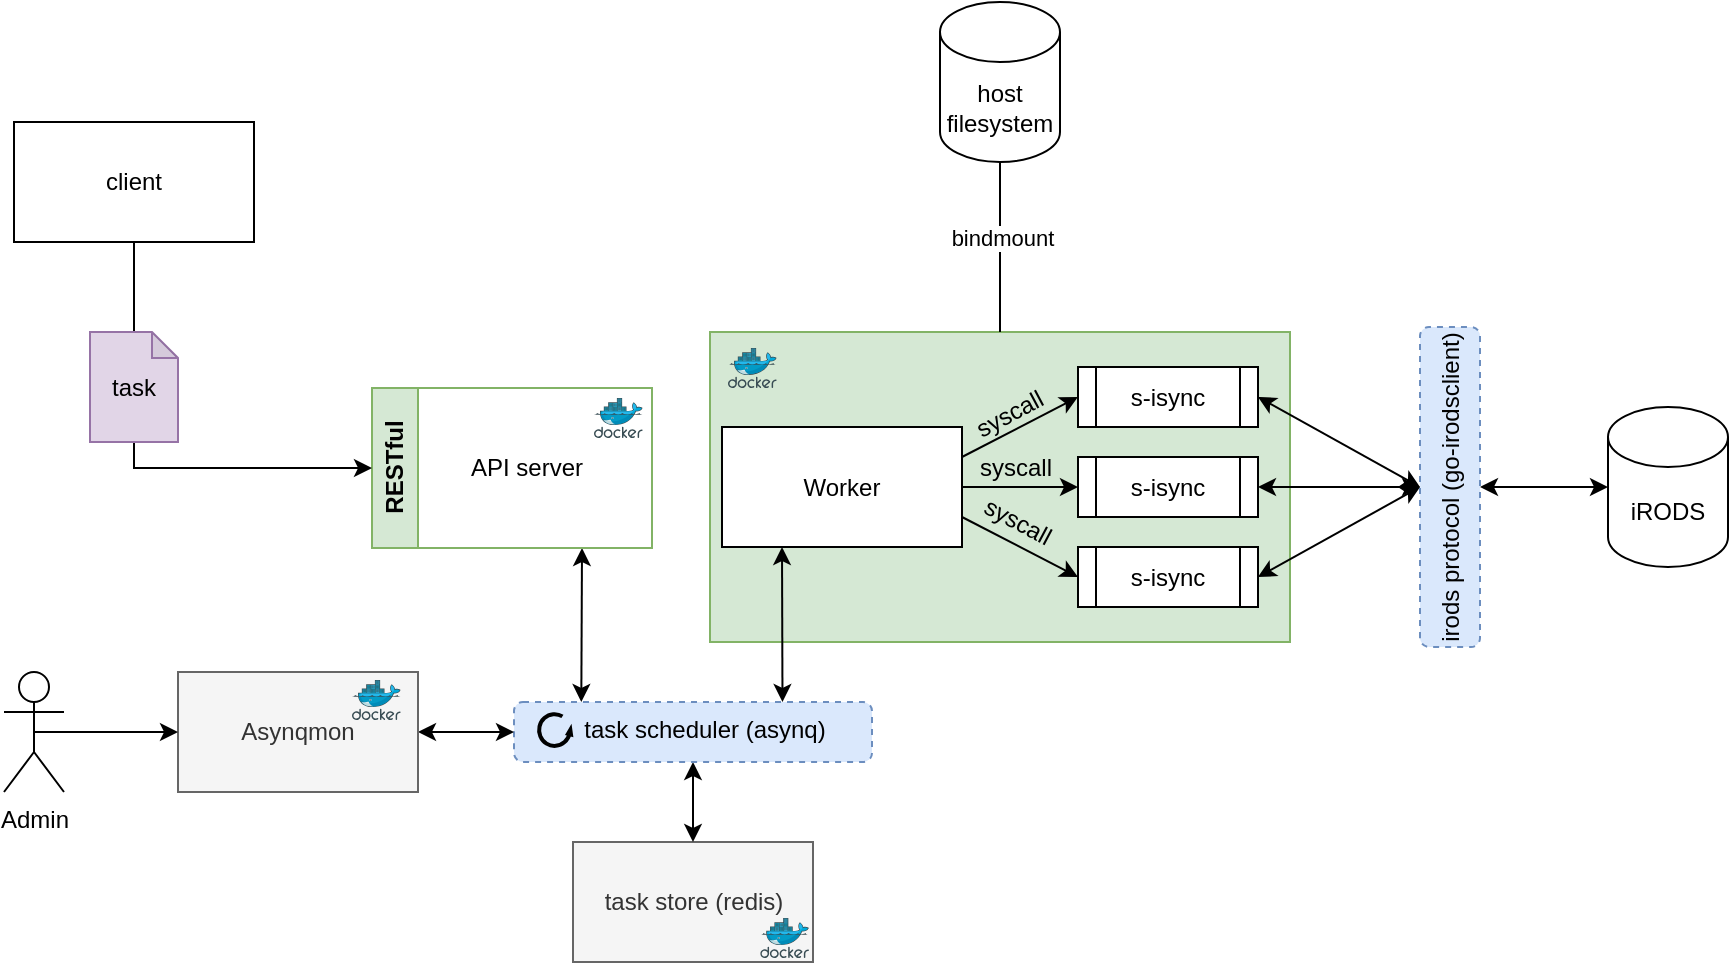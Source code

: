 <mxfile version="23.1.5" type="device">
  <diagram name="Page-1" id="oHCAZEYasSKk8ks6kOm1">
    <mxGraphModel dx="522" dy="963" grid="1" gridSize="10" guides="1" tooltips="1" connect="1" arrows="1" fold="1" page="1" pageScale="1" pageWidth="1169" pageHeight="827" math="0" shadow="0">
      <root>
        <mxCell id="0" />
        <mxCell id="1" parent="0" />
        <mxCell id="IR5VrkFibrSQRzGEV4Nf-76" value="task store (redis)" style="rounded=0;whiteSpace=wrap;html=1;fillColor=#f5f5f5;fontColor=#333333;strokeColor=#666666;" parent="1" vertex="1">
          <mxGeometry x="354.5" y="530" width="120" height="60" as="geometry" />
        </mxCell>
        <mxCell id="IR5VrkFibrSQRzGEV4Nf-37" value="" style="rounded=0;whiteSpace=wrap;html=1;strokeWidth=1;fillColor=#d5e8d4;strokeColor=#82b366;" parent="1" vertex="1">
          <mxGeometry x="423" y="275" width="290" height="155" as="geometry" />
        </mxCell>
        <mxCell id="IR5VrkFibrSQRzGEV4Nf-25" style="rounded=0;orthogonalLoop=1;jettySize=auto;html=1;exitX=0.75;exitY=1;exitDx=0;exitDy=0;entryX=0.188;entryY=0;entryDx=0;entryDy=0;startArrow=classic;startFill=1;entryPerimeter=0;strokeWidth=1;" parent="1" source="IR5VrkFibrSQRzGEV4Nf-1" target="IR5VrkFibrSQRzGEV4Nf-21" edge="1">
          <mxGeometry relative="1" as="geometry" />
        </mxCell>
        <mxCell id="IR5VrkFibrSQRzGEV4Nf-1" value="RESTful" style="swimlane;horizontal=0;whiteSpace=wrap;html=1;strokeWidth=1;fillColor=#d5e8d4;strokeColor=#82b366;fillStyle=auto;swimlaneFillColor=default;" parent="1" vertex="1">
          <mxGeometry x="254" y="303" width="140" height="80" as="geometry" />
        </mxCell>
        <mxCell id="IR5VrkFibrSQRzGEV4Nf-2" value="API server" style="text;html=1;align=center;verticalAlign=middle;resizable=0;points=[];autosize=1;strokeColor=none;fillColor=none;strokeWidth=1;" parent="IR5VrkFibrSQRzGEV4Nf-1" vertex="1">
          <mxGeometry x="37" y="25" width="80" height="30" as="geometry" />
        </mxCell>
        <mxCell id="IR5VrkFibrSQRzGEV4Nf-36" value="" style="image;sketch=0;aspect=fixed;html=1;points=[];align=center;fontSize=12;image=img/lib/mscae/Docker.svg;strokeWidth=1;" parent="IR5VrkFibrSQRzGEV4Nf-1" vertex="1">
          <mxGeometry x="111" y="5" width="24.39" height="20" as="geometry" />
        </mxCell>
        <mxCell id="IR5VrkFibrSQRzGEV4Nf-11" style="rounded=0;orthogonalLoop=1;jettySize=auto;html=1;exitX=1;exitY=0.25;exitDx=0;exitDy=0;entryX=0;entryY=0.5;entryDx=0;entryDy=0;strokeWidth=1;" parent="1" source="IR5VrkFibrSQRzGEV4Nf-8" target="IR5VrkFibrSQRzGEV4Nf-9" edge="1">
          <mxGeometry relative="1" as="geometry" />
        </mxCell>
        <mxCell id="IR5VrkFibrSQRzGEV4Nf-13" style="edgeStyle=orthogonalEdgeStyle;rounded=0;orthogonalLoop=1;jettySize=auto;html=1;exitX=1;exitY=0.5;exitDx=0;exitDy=0;strokeWidth=1;" parent="1" source="IR5VrkFibrSQRzGEV4Nf-8" target="IR5VrkFibrSQRzGEV4Nf-12" edge="1">
          <mxGeometry relative="1" as="geometry" />
        </mxCell>
        <mxCell id="IR5VrkFibrSQRzGEV4Nf-15" style="rounded=0;orthogonalLoop=1;jettySize=auto;html=1;exitX=1;exitY=0.75;exitDx=0;exitDy=0;entryX=0;entryY=0.5;entryDx=0;entryDy=0;strokeWidth=1;" parent="1" source="IR5VrkFibrSQRzGEV4Nf-8" target="IR5VrkFibrSQRzGEV4Nf-14" edge="1">
          <mxGeometry relative="1" as="geometry" />
        </mxCell>
        <mxCell id="IR5VrkFibrSQRzGEV4Nf-8" value="Worker" style="rounded=0;whiteSpace=wrap;html=1;strokeWidth=1;" parent="1" vertex="1">
          <mxGeometry x="429" y="322.5" width="120" height="60" as="geometry" />
        </mxCell>
        <mxCell id="IR5VrkFibrSQRzGEV4Nf-62" style="rounded=0;orthogonalLoop=1;jettySize=auto;html=1;exitX=1;exitY=0.5;exitDx=0;exitDy=0;entryX=0.5;entryY=0;entryDx=0;entryDy=0;startArrow=classic;startFill=1;strokeWidth=1;" parent="1" source="IR5VrkFibrSQRzGEV4Nf-9" target="IR5VrkFibrSQRzGEV4Nf-55" edge="1">
          <mxGeometry relative="1" as="geometry" />
        </mxCell>
        <mxCell id="IR5VrkFibrSQRzGEV4Nf-9" value="s-isync" style="shape=process;whiteSpace=wrap;html=1;backgroundOutline=1;strokeWidth=1;" parent="1" vertex="1">
          <mxGeometry x="607" y="292.5" width="90" height="30" as="geometry" />
        </mxCell>
        <mxCell id="IR5VrkFibrSQRzGEV4Nf-64" style="rounded=0;orthogonalLoop=1;jettySize=auto;html=1;exitX=1;exitY=0.5;exitDx=0;exitDy=0;entryX=0.5;entryY=0;entryDx=0;entryDy=0;startArrow=classic;startFill=1;strokeWidth=1;" parent="1" source="IR5VrkFibrSQRzGEV4Nf-12" target="IR5VrkFibrSQRzGEV4Nf-55" edge="1">
          <mxGeometry relative="1" as="geometry" />
        </mxCell>
        <mxCell id="IR5VrkFibrSQRzGEV4Nf-12" value="s-isync" style="shape=process;whiteSpace=wrap;html=1;backgroundOutline=1;strokeWidth=1;" parent="1" vertex="1">
          <mxGeometry x="607" y="337.5" width="90" height="30" as="geometry" />
        </mxCell>
        <mxCell id="IR5VrkFibrSQRzGEV4Nf-65" style="rounded=0;orthogonalLoop=1;jettySize=auto;html=1;exitX=1;exitY=0.5;exitDx=0;exitDy=0;entryX=0.5;entryY=0;entryDx=0;entryDy=0;startArrow=classic;startFill=1;strokeWidth=1;" parent="1" source="IR5VrkFibrSQRzGEV4Nf-14" target="IR5VrkFibrSQRzGEV4Nf-55" edge="1">
          <mxGeometry relative="1" as="geometry" />
        </mxCell>
        <mxCell id="IR5VrkFibrSQRzGEV4Nf-14" value="s-isync" style="shape=process;whiteSpace=wrap;html=1;backgroundOutline=1;strokeWidth=1;" parent="1" vertex="1">
          <mxGeometry x="607" y="382.5" width="90" height="30" as="geometry" />
        </mxCell>
        <mxCell id="IR5VrkFibrSQRzGEV4Nf-17" value="iRODS" style="shape=cylinder3;whiteSpace=wrap;html=1;boundedLbl=1;backgroundOutline=1;size=15;strokeWidth=1;" parent="1" vertex="1">
          <mxGeometry x="872" y="312.5" width="60" height="80" as="geometry" />
        </mxCell>
        <mxCell id="IR5VrkFibrSQRzGEV4Nf-26" style="rounded=0;orthogonalLoop=1;jettySize=auto;html=1;exitX=0.75;exitY=0;exitDx=0;exitDy=0;entryX=0.25;entryY=1;entryDx=0;entryDy=0;startArrow=classic;startFill=1;strokeWidth=1;" parent="1" source="IR5VrkFibrSQRzGEV4Nf-21" target="IR5VrkFibrSQRzGEV4Nf-8" edge="1">
          <mxGeometry relative="1" as="geometry" />
        </mxCell>
        <mxCell id="IR5VrkFibrSQRzGEV4Nf-33" style="edgeStyle=orthogonalEdgeStyle;rounded=0;orthogonalLoop=1;jettySize=auto;html=1;exitX=0.5;exitY=1;exitDx=0;exitDy=0;entryX=0;entryY=0.5;entryDx=0;entryDy=0;strokeWidth=1;" parent="1" source="IR5VrkFibrSQRzGEV4Nf-31" target="IR5VrkFibrSQRzGEV4Nf-1" edge="1">
          <mxGeometry relative="1" as="geometry" />
        </mxCell>
        <mxCell id="IR5VrkFibrSQRzGEV4Nf-31" value="client" style="rounded=0;whiteSpace=wrap;html=1;strokeWidth=1;" parent="1" vertex="1">
          <mxGeometry x="75" y="170" width="120" height="60" as="geometry" />
        </mxCell>
        <mxCell id="IR5VrkFibrSQRzGEV4Nf-34" value="" style="image;sketch=0;aspect=fixed;html=1;points=[];align=center;fontSize=12;image=img/lib/mscae/Docker.svg;strokeWidth=1;" parent="1" vertex="1">
          <mxGeometry x="448.11" y="568" width="24.39" height="20" as="geometry" />
        </mxCell>
        <mxCell id="IR5VrkFibrSQRzGEV4Nf-38" value="" style="image;sketch=0;aspect=fixed;html=1;points=[];align=center;fontSize=12;image=img/lib/mscae/Docker.svg;strokeWidth=1;" parent="1" vertex="1">
          <mxGeometry x="432" y="283" width="24.39" height="20" as="geometry" />
        </mxCell>
        <mxCell id="IR5VrkFibrSQRzGEV4Nf-39" value="syscall" style="text;html=1;align=center;verticalAlign=middle;whiteSpace=wrap;rounded=0;strokeWidth=1;" parent="1" vertex="1">
          <mxGeometry x="546" y="333" width="60" height="20" as="geometry" />
        </mxCell>
        <mxCell id="IR5VrkFibrSQRzGEV4Nf-41" value="syscall" style="text;html=1;align=center;verticalAlign=middle;whiteSpace=wrap;rounded=0;rotation=28;strokeWidth=1;" parent="1" vertex="1">
          <mxGeometry x="547" y="360" width="60" height="20" as="geometry" />
        </mxCell>
        <mxCell id="IR5VrkFibrSQRzGEV4Nf-42" value="syscall" style="text;html=1;align=center;verticalAlign=middle;whiteSpace=wrap;rounded=0;rotation=332;strokeWidth=1;" parent="1" vertex="1">
          <mxGeometry x="543" y="306" width="60" height="20" as="geometry" />
        </mxCell>
        <mxCell id="IR5VrkFibrSQRzGEV4Nf-45" value="task" style="shape=note;whiteSpace=wrap;html=1;backgroundOutline=1;darkOpacity=0.05;size=13;strokeWidth=1;fillColor=#e1d5e7;strokeColor=#9673a6;" parent="1" vertex="1">
          <mxGeometry x="113" y="275" width="44" height="55" as="geometry" />
        </mxCell>
        <mxCell id="IR5VrkFibrSQRzGEV4Nf-77" style="rounded=0;orthogonalLoop=1;jettySize=auto;html=1;exitX=0.5;exitY=1;exitDx=0;exitDy=0;startArrow=classic;startFill=1;" parent="1" source="IR5VrkFibrSQRzGEV4Nf-21" target="IR5VrkFibrSQRzGEV4Nf-76" edge="1">
          <mxGeometry relative="1" as="geometry" />
        </mxCell>
        <mxCell id="IR5VrkFibrSQRzGEV4Nf-21" value="" style="rounded=1;whiteSpace=wrap;html=1;dashed=1;strokeWidth=1;fillColor=#dae8fc;strokeColor=#6c8ebf;" parent="1" vertex="1">
          <mxGeometry x="325" y="460" width="179" height="30" as="geometry" />
        </mxCell>
        <mxCell id="IR5VrkFibrSQRzGEV4Nf-66" style="rounded=0;orthogonalLoop=1;jettySize=auto;html=1;exitX=0.5;exitY=1;exitDx=0;exitDy=0;startArrow=classic;startFill=1;strokeWidth=1;" parent="1" source="IR5VrkFibrSQRzGEV4Nf-55" target="IR5VrkFibrSQRzGEV4Nf-17" edge="1">
          <mxGeometry relative="1" as="geometry" />
        </mxCell>
        <mxCell id="IR5VrkFibrSQRzGEV4Nf-55" value="irods protocol (go-irodsclient)" style="rounded=1;whiteSpace=wrap;html=1;dashed=1;rotation=270;strokeWidth=1;fillColor=#dae8fc;strokeColor=#6c8ebf;" parent="1" vertex="1">
          <mxGeometry x="713" y="337.5" width="160" height="30" as="geometry" />
        </mxCell>
        <mxCell id="IR5VrkFibrSQRzGEV4Nf-60" style="rounded=0;orthogonalLoop=1;jettySize=auto;html=1;exitX=1;exitY=0.5;exitDx=0;exitDy=0;entryX=0;entryY=0.5;entryDx=0;entryDy=0;startArrow=classic;startFill=1;strokeWidth=1;" parent="1" source="IR5VrkFibrSQRzGEV4Nf-56" target="IR5VrkFibrSQRzGEV4Nf-21" edge="1">
          <mxGeometry relative="1" as="geometry" />
        </mxCell>
        <mxCell id="IR5VrkFibrSQRzGEV4Nf-56" value="Asynqmon" style="rounded=0;whiteSpace=wrap;html=1;strokeWidth=1;fillColor=#f5f5f5;fontColor=#333333;strokeColor=#666666;" parent="1" vertex="1">
          <mxGeometry x="157" y="445" width="120" height="60" as="geometry" />
        </mxCell>
        <mxCell id="IR5VrkFibrSQRzGEV4Nf-57" value="" style="image;sketch=0;aspect=fixed;html=1;points=[];align=center;fontSize=12;image=img/lib/mscae/Docker.svg;strokeWidth=1;" parent="1" vertex="1">
          <mxGeometry x="244" y="449" width="24.39" height="20" as="geometry" />
        </mxCell>
        <mxCell id="IR5VrkFibrSQRzGEV4Nf-70" style="edgeStyle=orthogonalEdgeStyle;rounded=0;orthogonalLoop=1;jettySize=auto;html=1;exitX=0.5;exitY=0.5;exitDx=0;exitDy=0;exitPerimeter=0;entryX=0;entryY=0.5;entryDx=0;entryDy=0;" parent="1" source="IR5VrkFibrSQRzGEV4Nf-67" target="IR5VrkFibrSQRzGEV4Nf-56" edge="1">
          <mxGeometry relative="1" as="geometry" />
        </mxCell>
        <mxCell id="IR5VrkFibrSQRzGEV4Nf-67" value="Admin" style="shape=umlActor;verticalLabelPosition=bottom;verticalAlign=top;html=1;outlineConnect=0;" parent="1" vertex="1">
          <mxGeometry x="70" y="445" width="30" height="60" as="geometry" />
        </mxCell>
        <mxCell id="IR5VrkFibrSQRzGEV4Nf-73" style="edgeStyle=orthogonalEdgeStyle;rounded=0;orthogonalLoop=1;jettySize=auto;html=1;exitX=0.5;exitY=1;exitDx=0;exitDy=0;exitPerimeter=0;endArrow=none;endFill=0;" parent="1" source="IR5VrkFibrSQRzGEV4Nf-71" target="IR5VrkFibrSQRzGEV4Nf-37" edge="1">
          <mxGeometry relative="1" as="geometry" />
        </mxCell>
        <mxCell id="IR5VrkFibrSQRzGEV4Nf-74" value="bindmount" style="edgeLabel;html=1;align=center;verticalAlign=middle;resizable=0;points=[];" parent="IR5VrkFibrSQRzGEV4Nf-73" vertex="1" connectable="0">
          <mxGeometry x="-0.115" y="1" relative="1" as="geometry">
            <mxPoint as="offset" />
          </mxGeometry>
        </mxCell>
        <mxCell id="IR5VrkFibrSQRzGEV4Nf-71" value="host filesystem" style="shape=cylinder3;whiteSpace=wrap;html=1;boundedLbl=1;backgroundOutline=1;size=15;" parent="1" vertex="1">
          <mxGeometry x="538" y="110" width="60" height="80" as="geometry" />
        </mxCell>
        <mxCell id="IR5VrkFibrSQRzGEV4Nf-19" value="" style="verticalLabelPosition=bottom;html=1;verticalAlign=top;strokeWidth=2;shape=mxgraph.lean_mapping.physical_pull;pointerEvents=1;aspect=fixed;" parent="1" vertex="1">
          <mxGeometry x="337.5" y="466" width="16" height="16" as="geometry" />
        </mxCell>
        <mxCell id="IR5VrkFibrSQRzGEV4Nf-20" value="task scheduler (asynq)" style="text;html=1;align=center;verticalAlign=middle;whiteSpace=wrap;rounded=0;strokeWidth=1;" parent="1" vertex="1">
          <mxGeometry x="349.5" y="459" width="141" height="30" as="geometry" />
        </mxCell>
      </root>
    </mxGraphModel>
  </diagram>
</mxfile>
